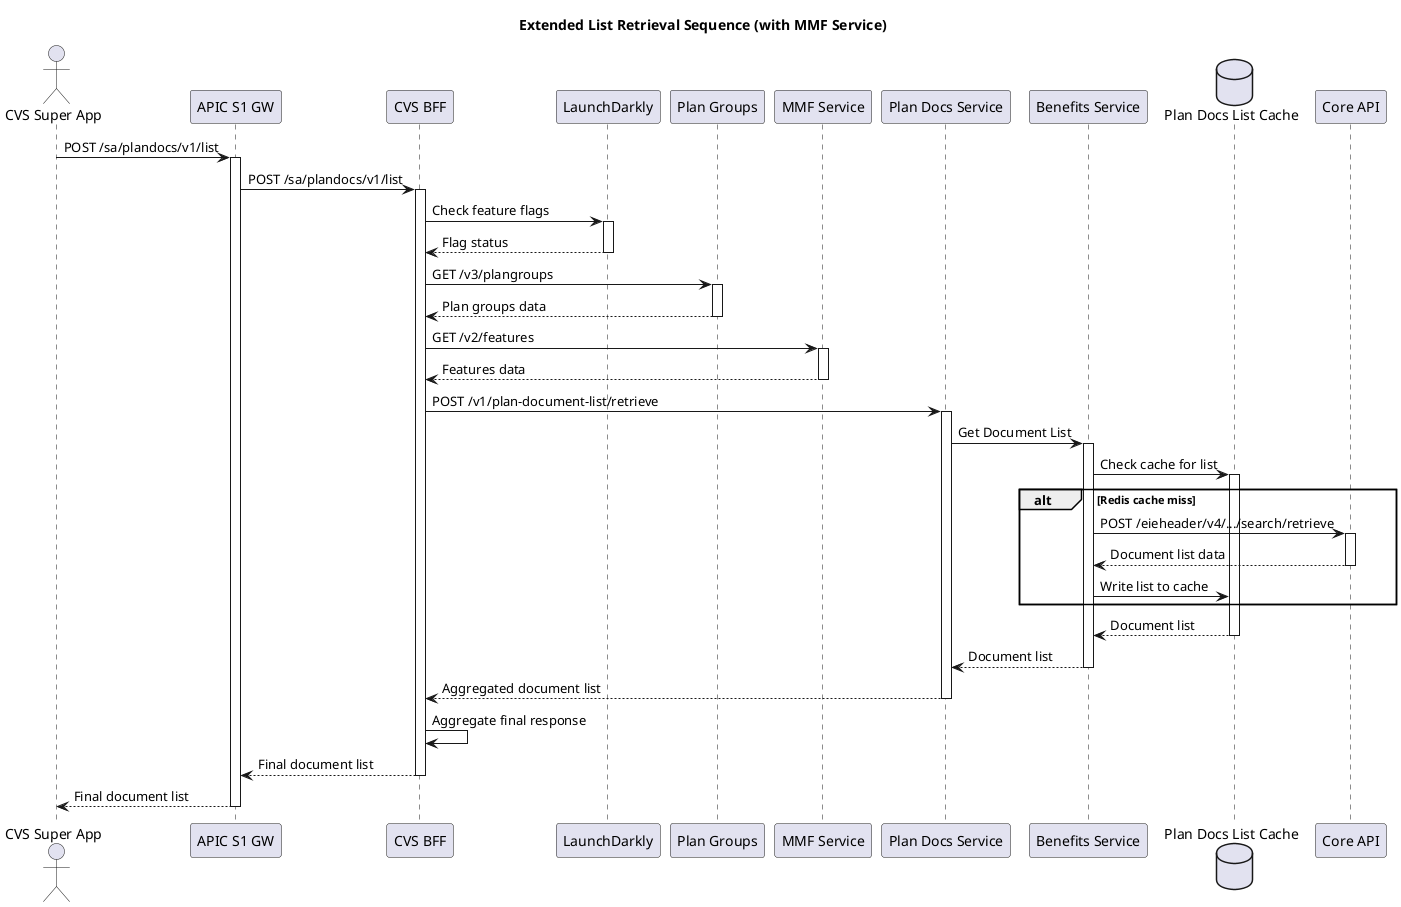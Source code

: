 @startuml
title Extended List Retrieval Sequence (with MMF Service)

actor "CVS Super App" as Client
participant "APIC S1 GW" as GW
participant "CVS BFF" as BFF
participant LaunchDarkly
participant "Plan Groups" as PlanGroups
participant "MMF Service" as MMF
participant "Plan Docs Service" as PDS
participant "Benefits Service" as BenefitsSvc
database "Plan Docs List Cache" as Redis
participant "Core API" as CoreAPI

Client -> GW: POST /sa/plandocs/v1/list
activate GW
GW -> BFF: POST /sa/plandocs/v1/list
activate BFF

BFF -> LaunchDarkly: Check feature flags
activate LaunchDarkly
LaunchDarkly --> BFF: Flag status
deactivate LaunchDarkly

BFF -> PlanGroups: GET /v3/plangroups
activate PlanGroups
PlanGroups --> BFF: Plan groups data
deactivate PlanGroups

BFF -> MMF: GET /v2/features
activate MMF
MMF --> BFF: Features data
deactivate MMF

BFF -> PDS: POST /v1/plan-document-list/retrieve
activate PDS
PDS -> BenefitsSvc: Get Document List
activate BenefitsSvc
BenefitsSvc -> Redis: Check cache for list
activate Redis

alt Redis cache miss
    BenefitsSvc -> CoreAPI: POST /eieheader/v4/.../search/retrieve
    activate CoreAPI
    CoreAPI --> BenefitsSvc: Document list data
    deactivate CoreAPI
    BenefitsSvc -> Redis: Write list to cache
end

Redis --> BenefitsSvc: Document list
deactivate Redis
BenefitsSvc --> PDS: Document list
deactivate BenefitsSvc
PDS --> BFF: Aggregated document list
deactivate PDS

BFF -> BFF: Aggregate final response
BFF --> GW: Final document list
deactivate BFF
GW --> Client: Final document list
deactivate GW

@enduml